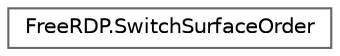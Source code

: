 digraph "Graphical Class Hierarchy"
{
 // LATEX_PDF_SIZE
  bgcolor="transparent";
  edge [fontname=Helvetica,fontsize=10,labelfontname=Helvetica,labelfontsize=10];
  node [fontname=Helvetica,fontsize=10,shape=box,height=0.2,width=0.4];
  rankdir="LR";
  Node0 [id="Node000000",label="FreeRDP.SwitchSurfaceOrder",height=0.2,width=0.4,color="grey40", fillcolor="white", style="filled",URL="$struct_free_r_d_p_1_1_switch_surface_order.html",tooltip=" "];
}
